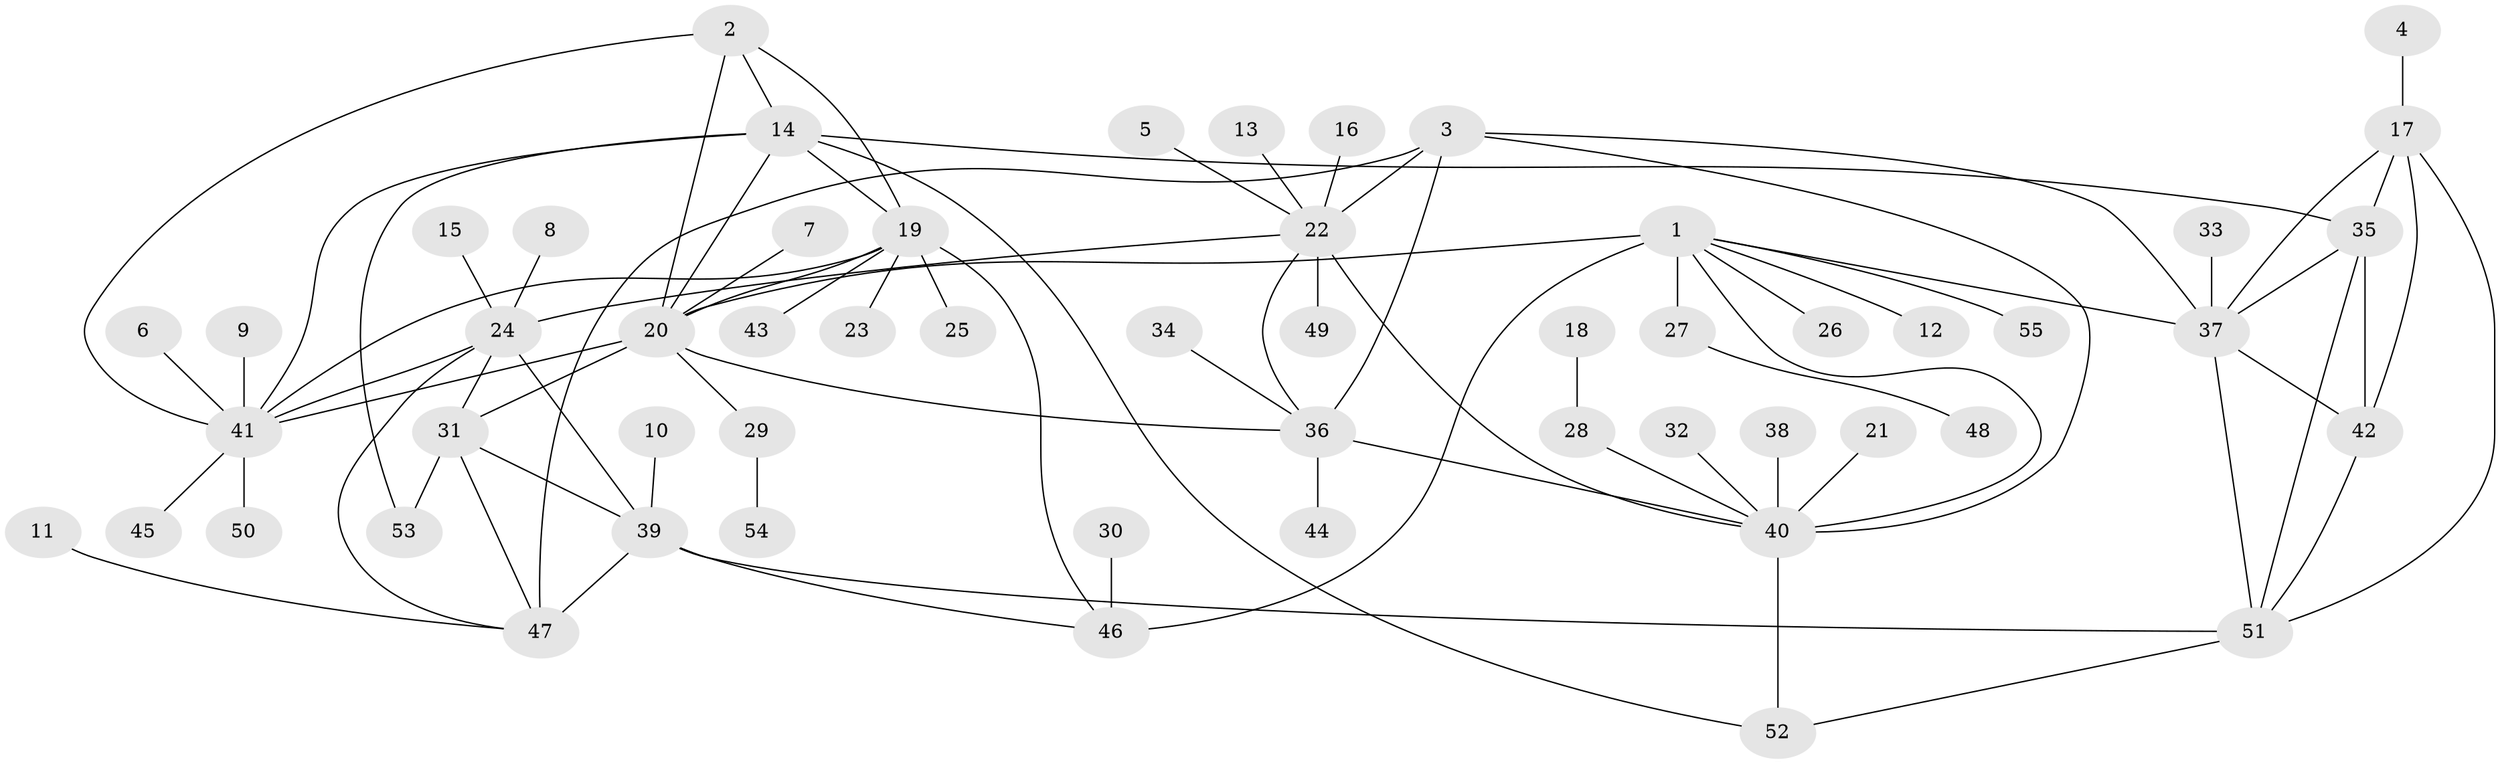 // original degree distribution, {9: 0.045871559633027525, 6: 0.05504587155963303, 4: 0.06422018348623854, 8: 0.05504587155963303, 7: 0.009174311926605505, 10: 0.01834862385321101, 11: 0.009174311926605505, 2: 0.1651376146788991, 1: 0.5412844036697247, 3: 0.03669724770642202}
// Generated by graph-tools (version 1.1) at 2025/26/03/09/25 03:26:40]
// undirected, 55 vertices, 84 edges
graph export_dot {
graph [start="1"]
  node [color=gray90,style=filled];
  1;
  2;
  3;
  4;
  5;
  6;
  7;
  8;
  9;
  10;
  11;
  12;
  13;
  14;
  15;
  16;
  17;
  18;
  19;
  20;
  21;
  22;
  23;
  24;
  25;
  26;
  27;
  28;
  29;
  30;
  31;
  32;
  33;
  34;
  35;
  36;
  37;
  38;
  39;
  40;
  41;
  42;
  43;
  44;
  45;
  46;
  47;
  48;
  49;
  50;
  51;
  52;
  53;
  54;
  55;
  1 -- 12 [weight=1.0];
  1 -- 20 [weight=1.0];
  1 -- 26 [weight=1.0];
  1 -- 27 [weight=1.0];
  1 -- 37 [weight=1.0];
  1 -- 40 [weight=1.0];
  1 -- 46 [weight=4.0];
  1 -- 55 [weight=1.0];
  2 -- 14 [weight=1.0];
  2 -- 19 [weight=1.0];
  2 -- 20 [weight=1.0];
  2 -- 41 [weight=1.0];
  3 -- 22 [weight=2.0];
  3 -- 36 [weight=2.0];
  3 -- 37 [weight=1.0];
  3 -- 40 [weight=2.0];
  3 -- 47 [weight=1.0];
  4 -- 17 [weight=1.0];
  5 -- 22 [weight=1.0];
  6 -- 41 [weight=1.0];
  7 -- 20 [weight=1.0];
  8 -- 24 [weight=1.0];
  9 -- 41 [weight=1.0];
  10 -- 39 [weight=1.0];
  11 -- 47 [weight=1.0];
  13 -- 22 [weight=1.0];
  14 -- 19 [weight=1.0];
  14 -- 20 [weight=1.0];
  14 -- 35 [weight=2.0];
  14 -- 41 [weight=1.0];
  14 -- 52 [weight=1.0];
  14 -- 53 [weight=1.0];
  15 -- 24 [weight=1.0];
  16 -- 22 [weight=1.0];
  17 -- 35 [weight=1.0];
  17 -- 37 [weight=1.0];
  17 -- 42 [weight=1.0];
  17 -- 51 [weight=1.0];
  18 -- 28 [weight=1.0];
  19 -- 20 [weight=1.0];
  19 -- 23 [weight=1.0];
  19 -- 25 [weight=1.0];
  19 -- 41 [weight=1.0];
  19 -- 43 [weight=1.0];
  19 -- 46 [weight=1.0];
  20 -- 29 [weight=1.0];
  20 -- 31 [weight=1.0];
  20 -- 36 [weight=1.0];
  20 -- 41 [weight=1.0];
  21 -- 40 [weight=1.0];
  22 -- 24 [weight=1.0];
  22 -- 36 [weight=1.0];
  22 -- 40 [weight=1.0];
  22 -- 49 [weight=1.0];
  24 -- 31 [weight=1.0];
  24 -- 39 [weight=2.0];
  24 -- 41 [weight=1.0];
  24 -- 47 [weight=1.0];
  27 -- 48 [weight=1.0];
  28 -- 40 [weight=1.0];
  29 -- 54 [weight=1.0];
  30 -- 46 [weight=1.0];
  31 -- 39 [weight=2.0];
  31 -- 47 [weight=1.0];
  31 -- 53 [weight=1.0];
  32 -- 40 [weight=1.0];
  33 -- 37 [weight=1.0];
  34 -- 36 [weight=1.0];
  35 -- 37 [weight=1.0];
  35 -- 42 [weight=1.0];
  35 -- 51 [weight=1.0];
  36 -- 40 [weight=1.0];
  36 -- 44 [weight=1.0];
  37 -- 42 [weight=1.0];
  37 -- 51 [weight=1.0];
  38 -- 40 [weight=1.0];
  39 -- 46 [weight=1.0];
  39 -- 47 [weight=2.0];
  39 -- 51 [weight=1.0];
  40 -- 52 [weight=1.0];
  41 -- 45 [weight=1.0];
  41 -- 50 [weight=1.0];
  42 -- 51 [weight=1.0];
  51 -- 52 [weight=1.0];
}

